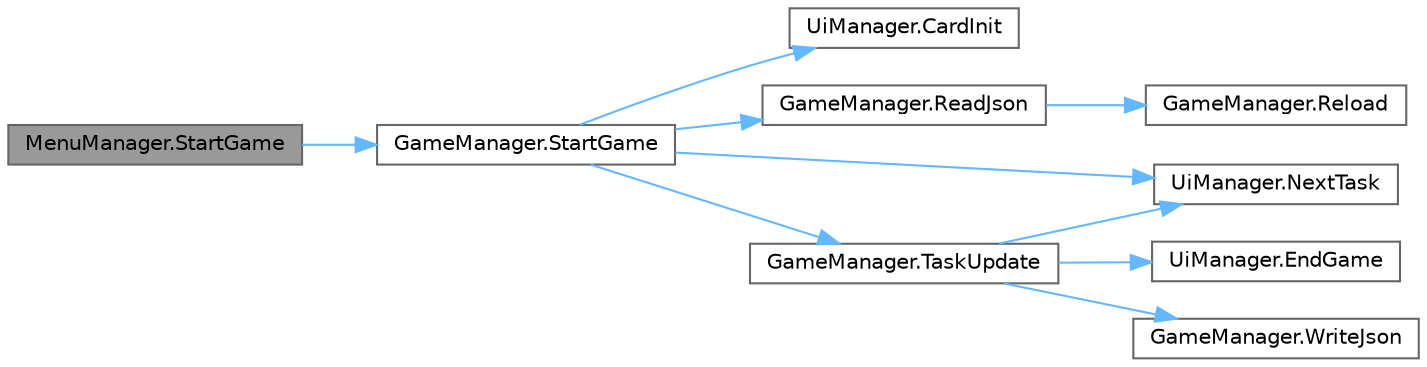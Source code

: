 digraph "MenuManager.StartGame"
{
 // LATEX_PDF_SIZE
  bgcolor="transparent";
  edge [fontname=Helvetica,fontsize=10,labelfontname=Helvetica,labelfontsize=10];
  node [fontname=Helvetica,fontsize=10,shape=box,height=0.2,width=0.4];
  rankdir="LR";
  Node1 [id="Node000001",label="MenuManager.StartGame",height=0.2,width=0.4,color="gray40", fillcolor="grey60", style="filled", fontcolor="black",tooltip=" "];
  Node1 -> Node2 [id="edge1_Node000001_Node000002",color="steelblue1",style="solid",tooltip=" "];
  Node2 [id="Node000002",label="GameManager.StartGame",height=0.2,width=0.4,color="grey40", fillcolor="white", style="filled",URL="$class_game_manager.html#add166d1ab8af9409f2ce0ea2b695381d",tooltip=" "];
  Node2 -> Node3 [id="edge2_Node000002_Node000003",color="steelblue1",style="solid",tooltip=" "];
  Node3 [id="Node000003",label="UiManager.CardInit",height=0.2,width=0.4,color="grey40", fillcolor="white", style="filled",URL="$class_ui_manager.html#a8775495c8c73b538a4c359fc8f15c3e3",tooltip="Spawn all cards from deck."];
  Node2 -> Node4 [id="edge3_Node000002_Node000004",color="steelblue1",style="solid",tooltip=" "];
  Node4 [id="Node000004",label="UiManager.NextTask",height=0.2,width=0.4,color="grey40", fillcolor="white", style="filled",URL="$class_ui_manager.html#a010096df418a1838ae1de9c384823a3e",tooltip=" "];
  Node2 -> Node5 [id="edge4_Node000002_Node000005",color="steelblue1",style="solid",tooltip=" "];
  Node5 [id="Node000005",label="GameManager.ReadJson",height=0.2,width=0.4,color="grey40", fillcolor="white", style="filled",URL="$class_game_manager.html#aa7f4095f468ba56d4a956378c079fed8",tooltip="Read json file of name dataPath and save it content in myTaskListe."];
  Node5 -> Node6 [id="edge5_Node000005_Node000006",color="steelblue1",style="solid",tooltip=" "];
  Node6 [id="Node000006",label="GameManager.Reload",height=0.2,width=0.4,color="grey40", fillcolor="white", style="filled",URL="$class_game_manager.html#a5296523b98d404767f91f1ade9a60221",tooltip="Reload the scene to restart a new game."];
  Node2 -> Node7 [id="edge6_Node000002_Node000007",color="steelblue1",style="solid",tooltip=" "];
  Node7 [id="Node000007",label="GameManager.TaskUpdate",height=0.2,width=0.4,color="grey40", fillcolor="white", style="filled",URL="$class_game_manager.html#a81a246712cfe24d3464cc12d9a601465",tooltip=" "];
  Node7 -> Node8 [id="edge7_Node000007_Node000008",color="steelblue1",style="solid",tooltip=" "];
  Node8 [id="Node000008",label="UiManager.EndGame",height=0.2,width=0.4,color="grey40", fillcolor="white", style="filled",URL="$class_ui_manager.html#a871b8f9b277299bcad3e8c78ff634497",tooltip=" "];
  Node7 -> Node4 [id="edge8_Node000007_Node000004",color="steelblue1",style="solid",tooltip=" "];
  Node7 -> Node9 [id="edge9_Node000007_Node000009",color="steelblue1",style="solid",tooltip=" "];
  Node9 [id="Node000009",label="GameManager.WriteJson",height=0.2,width=0.4,color="grey40", fillcolor="white", style="filled",URL="$class_game_manager.html#ae2594ff051763a7f5fcf943d4778b1ca",tooltip="Creat a json file in SteamingAssets with task value."];
}
